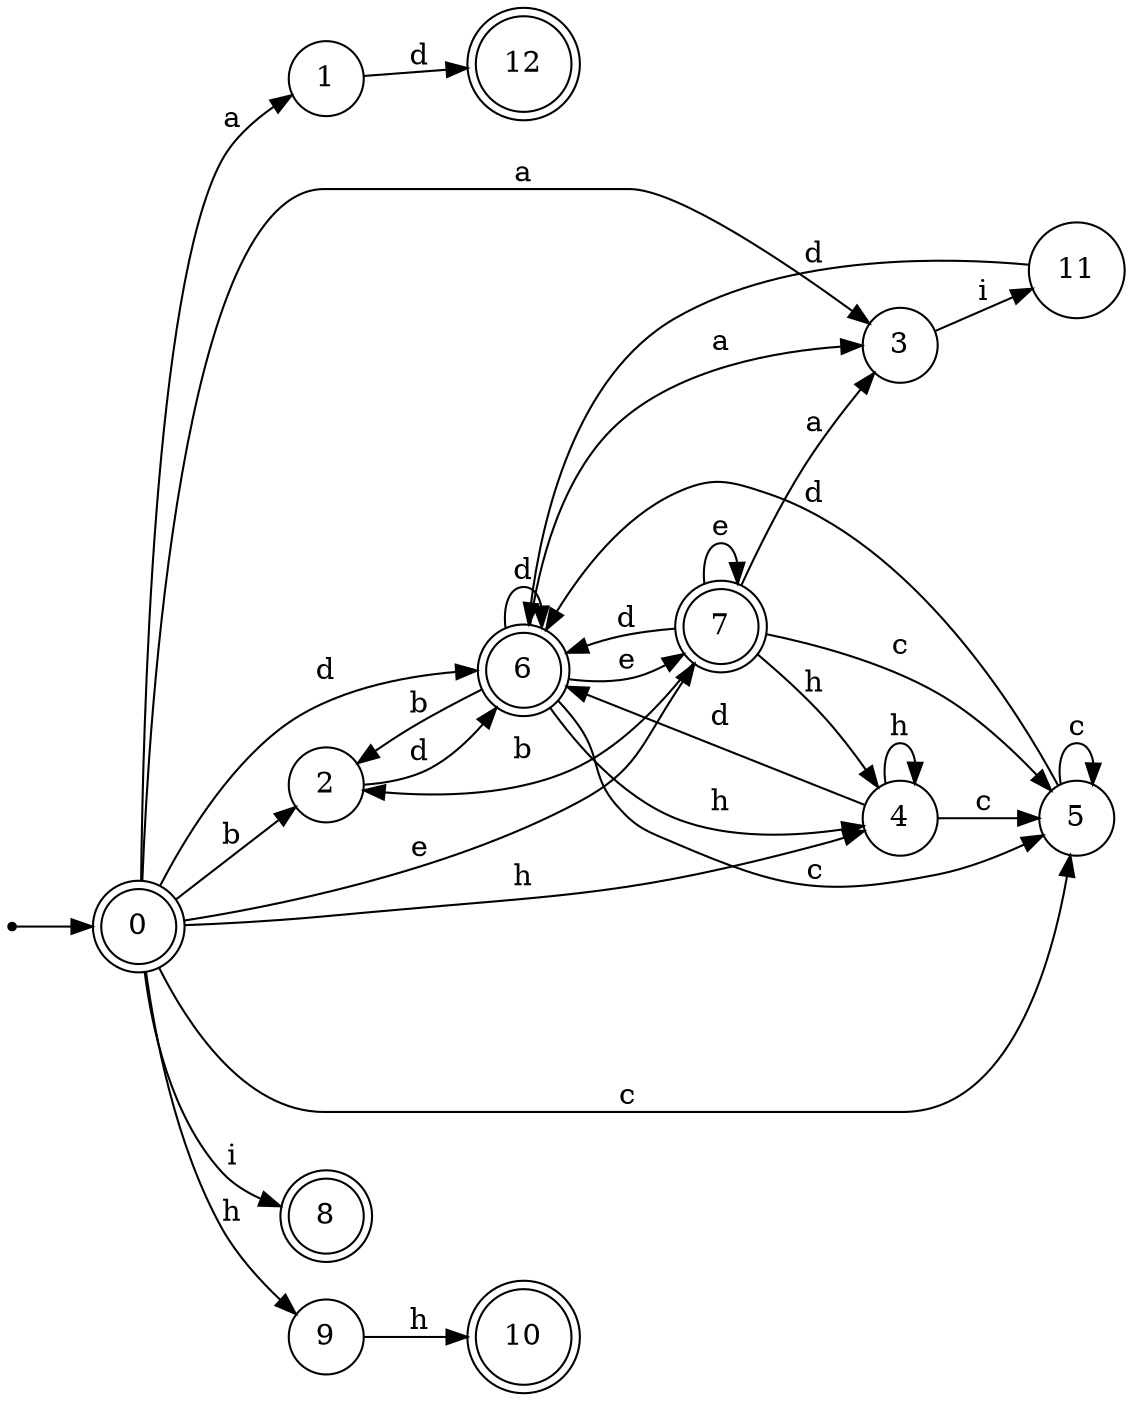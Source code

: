 digraph finite_state_machine {
rankdir=LR;
size="20,20";
node [shape = point]; "dummy0"
node [shape = doublecircle]; "0";"dummy0" -> "0";
node [shape = circle]; "1";
node [shape = circle]; "2";
node [shape = circle]; "3";
node [shape = circle]; "4";
node [shape = circle]; "5";
node [shape = doublecircle]; "6";node [shape = doublecircle]; "7";node [shape = doublecircle]; "8";node [shape = circle]; "9";
node [shape = doublecircle]; "10";node [shape = circle]; "11";
node [shape = doublecircle]; "12";"0" -> "1" [label = "a"];
 "0" -> "3" [label = "a"];
 "0" -> "2" [label = "b"];
 "0" -> "9" [label = "h"];
 "0" -> "4" [label = "h"];
 "0" -> "5" [label = "c"];
 "0" -> "6" [label = "d"];
 "0" -> "7" [label = "e"];
 "0" -> "8" [label = "i"];
 "9" -> "10" [label = "h"];
 "7" -> "7" [label = "e"];
 "7" -> "2" [label = "b"];
 "7" -> "3" [label = "a"];
 "7" -> "4" [label = "h"];
 "7" -> "5" [label = "c"];
 "7" -> "6" [label = "d"];
 "6" -> "6" [label = "d"];
 "6" -> "2" [label = "b"];
 "6" -> "3" [label = "a"];
 "6" -> "4" [label = "h"];
 "6" -> "5" [label = "c"];
 "6" -> "7" [label = "e"];
 "5" -> "5" [label = "c"];
 "5" -> "6" [label = "d"];
 "4" -> "4" [label = "h"];
 "4" -> "5" [label = "c"];
 "4" -> "6" [label = "d"];
 "3" -> "11" [label = "i"];
 "11" -> "6" [label = "d"];
 "2" -> "6" [label = "d"];
 "1" -> "12" [label = "d"];
 }
